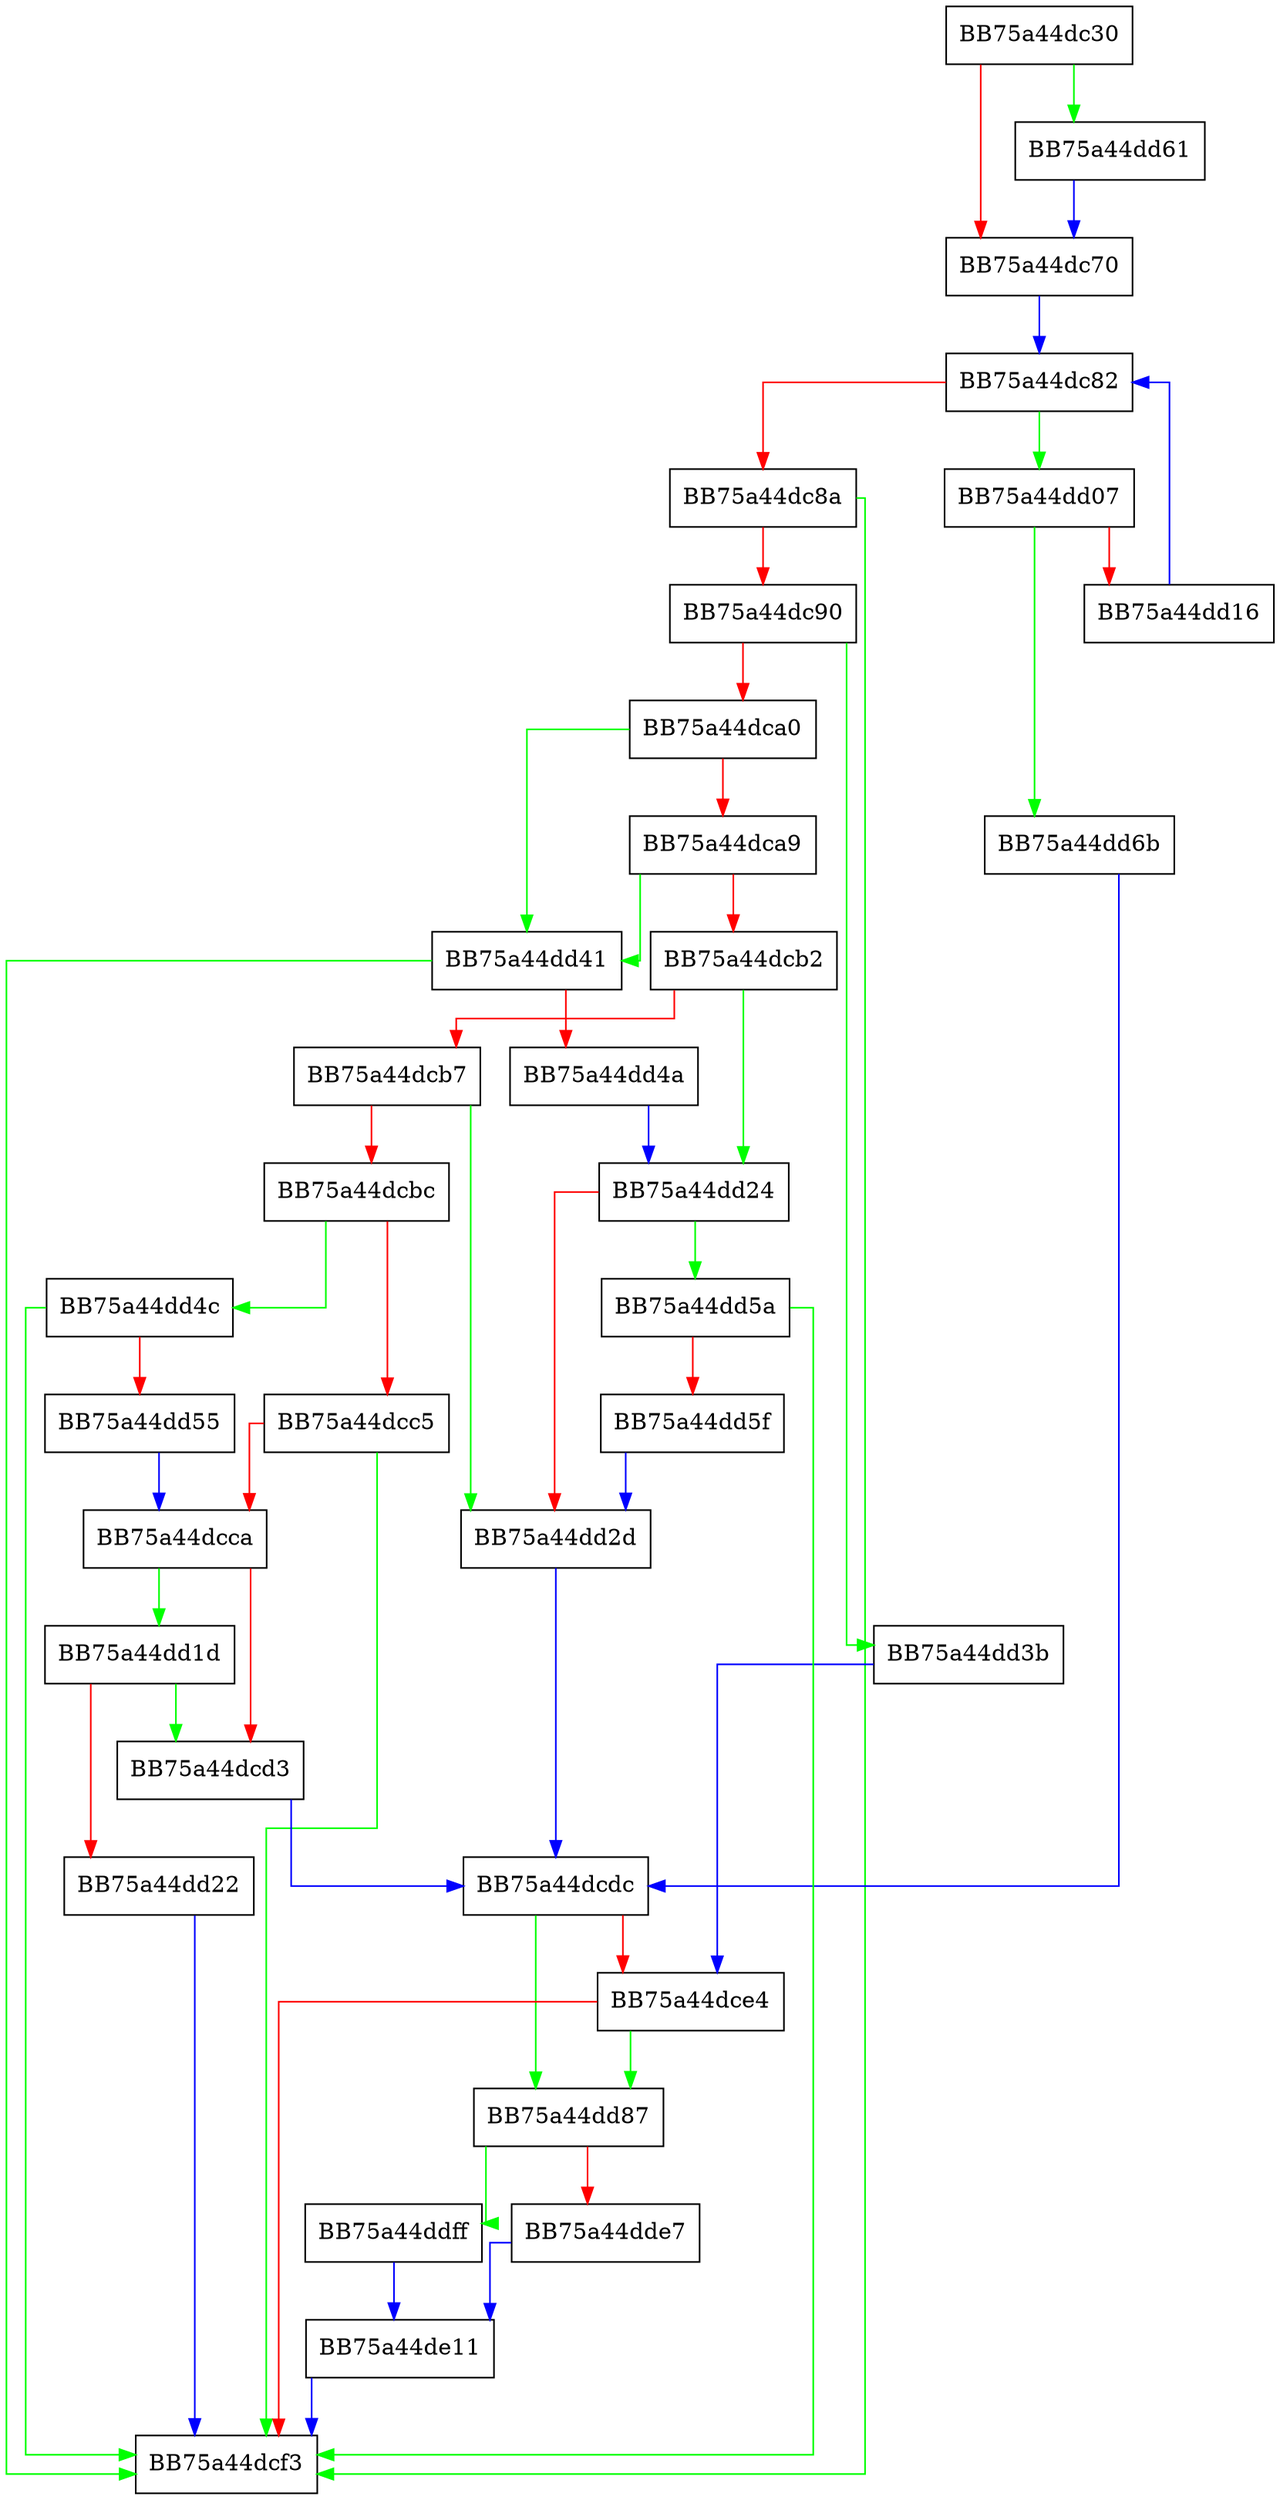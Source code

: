 digraph check_seg_limit {
  node [shape="box"];
  graph [splines=ortho];
  BB75a44dc30 -> BB75a44dd61 [color="green"];
  BB75a44dc30 -> BB75a44dc70 [color="red"];
  BB75a44dc70 -> BB75a44dc82 [color="blue"];
  BB75a44dc82 -> BB75a44dd07 [color="green"];
  BB75a44dc82 -> BB75a44dc8a [color="red"];
  BB75a44dc8a -> BB75a44dcf3 [color="green"];
  BB75a44dc8a -> BB75a44dc90 [color="red"];
  BB75a44dc90 -> BB75a44dd3b [color="green"];
  BB75a44dc90 -> BB75a44dca0 [color="red"];
  BB75a44dca0 -> BB75a44dd41 [color="green"];
  BB75a44dca0 -> BB75a44dca9 [color="red"];
  BB75a44dca9 -> BB75a44dd41 [color="green"];
  BB75a44dca9 -> BB75a44dcb2 [color="red"];
  BB75a44dcb2 -> BB75a44dd24 [color="green"];
  BB75a44dcb2 -> BB75a44dcb7 [color="red"];
  BB75a44dcb7 -> BB75a44dd2d [color="green"];
  BB75a44dcb7 -> BB75a44dcbc [color="red"];
  BB75a44dcbc -> BB75a44dd4c [color="green"];
  BB75a44dcbc -> BB75a44dcc5 [color="red"];
  BB75a44dcc5 -> BB75a44dcf3 [color="green"];
  BB75a44dcc5 -> BB75a44dcca [color="red"];
  BB75a44dcca -> BB75a44dd1d [color="green"];
  BB75a44dcca -> BB75a44dcd3 [color="red"];
  BB75a44dcd3 -> BB75a44dcdc [color="blue"];
  BB75a44dcdc -> BB75a44dd87 [color="green"];
  BB75a44dcdc -> BB75a44dce4 [color="red"];
  BB75a44dce4 -> BB75a44dd87 [color="green"];
  BB75a44dce4 -> BB75a44dcf3 [color="red"];
  BB75a44dd07 -> BB75a44dd6b [color="green"];
  BB75a44dd07 -> BB75a44dd16 [color="red"];
  BB75a44dd16 -> BB75a44dc82 [color="blue"];
  BB75a44dd1d -> BB75a44dcd3 [color="green"];
  BB75a44dd1d -> BB75a44dd22 [color="red"];
  BB75a44dd22 -> BB75a44dcf3 [color="blue"];
  BB75a44dd24 -> BB75a44dd5a [color="green"];
  BB75a44dd24 -> BB75a44dd2d [color="red"];
  BB75a44dd2d -> BB75a44dcdc [color="blue"];
  BB75a44dd3b -> BB75a44dce4 [color="blue"];
  BB75a44dd41 -> BB75a44dcf3 [color="green"];
  BB75a44dd41 -> BB75a44dd4a [color="red"];
  BB75a44dd4a -> BB75a44dd24 [color="blue"];
  BB75a44dd4c -> BB75a44dcf3 [color="green"];
  BB75a44dd4c -> BB75a44dd55 [color="red"];
  BB75a44dd55 -> BB75a44dcca [color="blue"];
  BB75a44dd5a -> BB75a44dcf3 [color="green"];
  BB75a44dd5a -> BB75a44dd5f [color="red"];
  BB75a44dd5f -> BB75a44dd2d [color="blue"];
  BB75a44dd61 -> BB75a44dc70 [color="blue"];
  BB75a44dd6b -> BB75a44dcdc [color="blue"];
  BB75a44dd87 -> BB75a44ddff [color="green"];
  BB75a44dd87 -> BB75a44dde7 [color="red"];
  BB75a44dde7 -> BB75a44de11 [color="blue"];
  BB75a44ddff -> BB75a44de11 [color="blue"];
  BB75a44de11 -> BB75a44dcf3 [color="blue"];
}